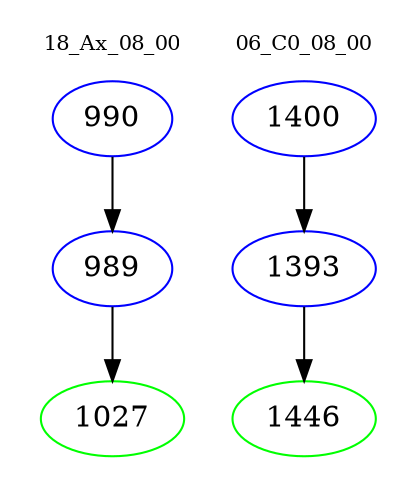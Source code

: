 digraph{
subgraph cluster_0 {
color = white
label = "18_Ax_08_00";
fontsize=10;
T0_990 [label="990", color="blue"]
T0_990 -> T0_989 [color="black"]
T0_989 [label="989", color="blue"]
T0_989 -> T0_1027 [color="black"]
T0_1027 [label="1027", color="green"]
}
subgraph cluster_1 {
color = white
label = "06_C0_08_00";
fontsize=10;
T1_1400 [label="1400", color="blue"]
T1_1400 -> T1_1393 [color="black"]
T1_1393 [label="1393", color="blue"]
T1_1393 -> T1_1446 [color="black"]
T1_1446 [label="1446", color="green"]
}
}
